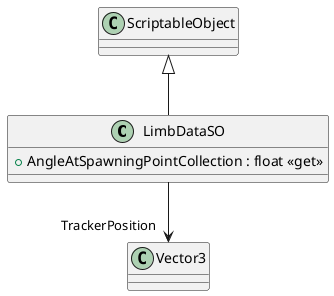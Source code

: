 @startuml
class LimbDataSO {
    + AngleAtSpawningPointCollection : float <<get>>
}
ScriptableObject <|-- LimbDataSO
LimbDataSO --> "TrackerPosition" Vector3
@enduml

